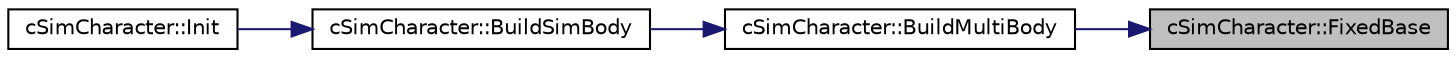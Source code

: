digraph "cSimCharacter::FixedBase"
{
 // LATEX_PDF_SIZE
  edge [fontname="Helvetica",fontsize="10",labelfontname="Helvetica",labelfontsize="10"];
  node [fontname="Helvetica",fontsize="10",shape=record];
  rankdir="RL";
  Node1 [label="cSimCharacter::FixedBase",height=0.2,width=0.4,color="black", fillcolor="grey75", style="filled", fontcolor="black",tooltip=" "];
  Node1 -> Node2 [dir="back",color="midnightblue",fontsize="10",style="solid",fontname="Helvetica"];
  Node2 [label="cSimCharacter::BuildMultiBody",height=0.2,width=0.4,color="black", fillcolor="white", style="filled",URL="$classc_sim_character.html#a6a66eac5718b437270cc835d42e56002",tooltip=" "];
  Node2 -> Node3 [dir="back",color="midnightblue",fontsize="10",style="solid",fontname="Helvetica"];
  Node3 [label="cSimCharacter::BuildSimBody",height=0.2,width=0.4,color="black", fillcolor="white", style="filled",URL="$classc_sim_character.html#a3cca4d62a0b31a5da8268cebdd7ddc23",tooltip=" "];
  Node3 -> Node4 [dir="back",color="midnightblue",fontsize="10",style="solid",fontname="Helvetica"];
  Node4 [label="cSimCharacter::Init",height=0.2,width=0.4,color="black", fillcolor="white", style="filled",URL="$classc_sim_character.html#a268ec8e85dcc271e9bb20a8e0c44c124",tooltip=" "];
}
